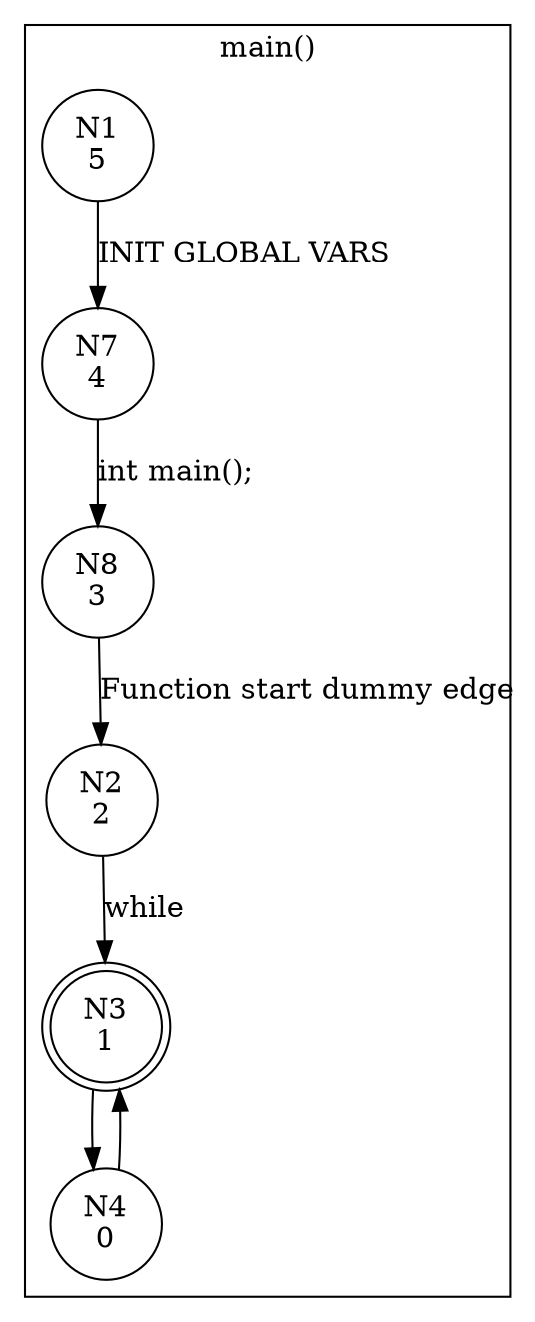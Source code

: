 digraph CFA {
1 [shape="circle" label="N1\n5"]
7 [shape="circle" label="N7\n4"]
8 [shape="circle" label="N8\n3"]
2 [shape="circle" label="N2\n2"]
3 [shape="doublecircle" label="N3\n1"]
4 [shape="circle" label="N4\n0"]
node [shape="circle"]
subgraph cluster_main {
label="main()"
1 -> 7 [label="INIT GLOBAL VARS"]
7 -> 8 [label="int main();"]
8 -> 2 [label="Function start dummy edge"]
2 -> 3 [label="while"]
3 -> 4 [label=""]
4 -> 3 [label=""]}
}